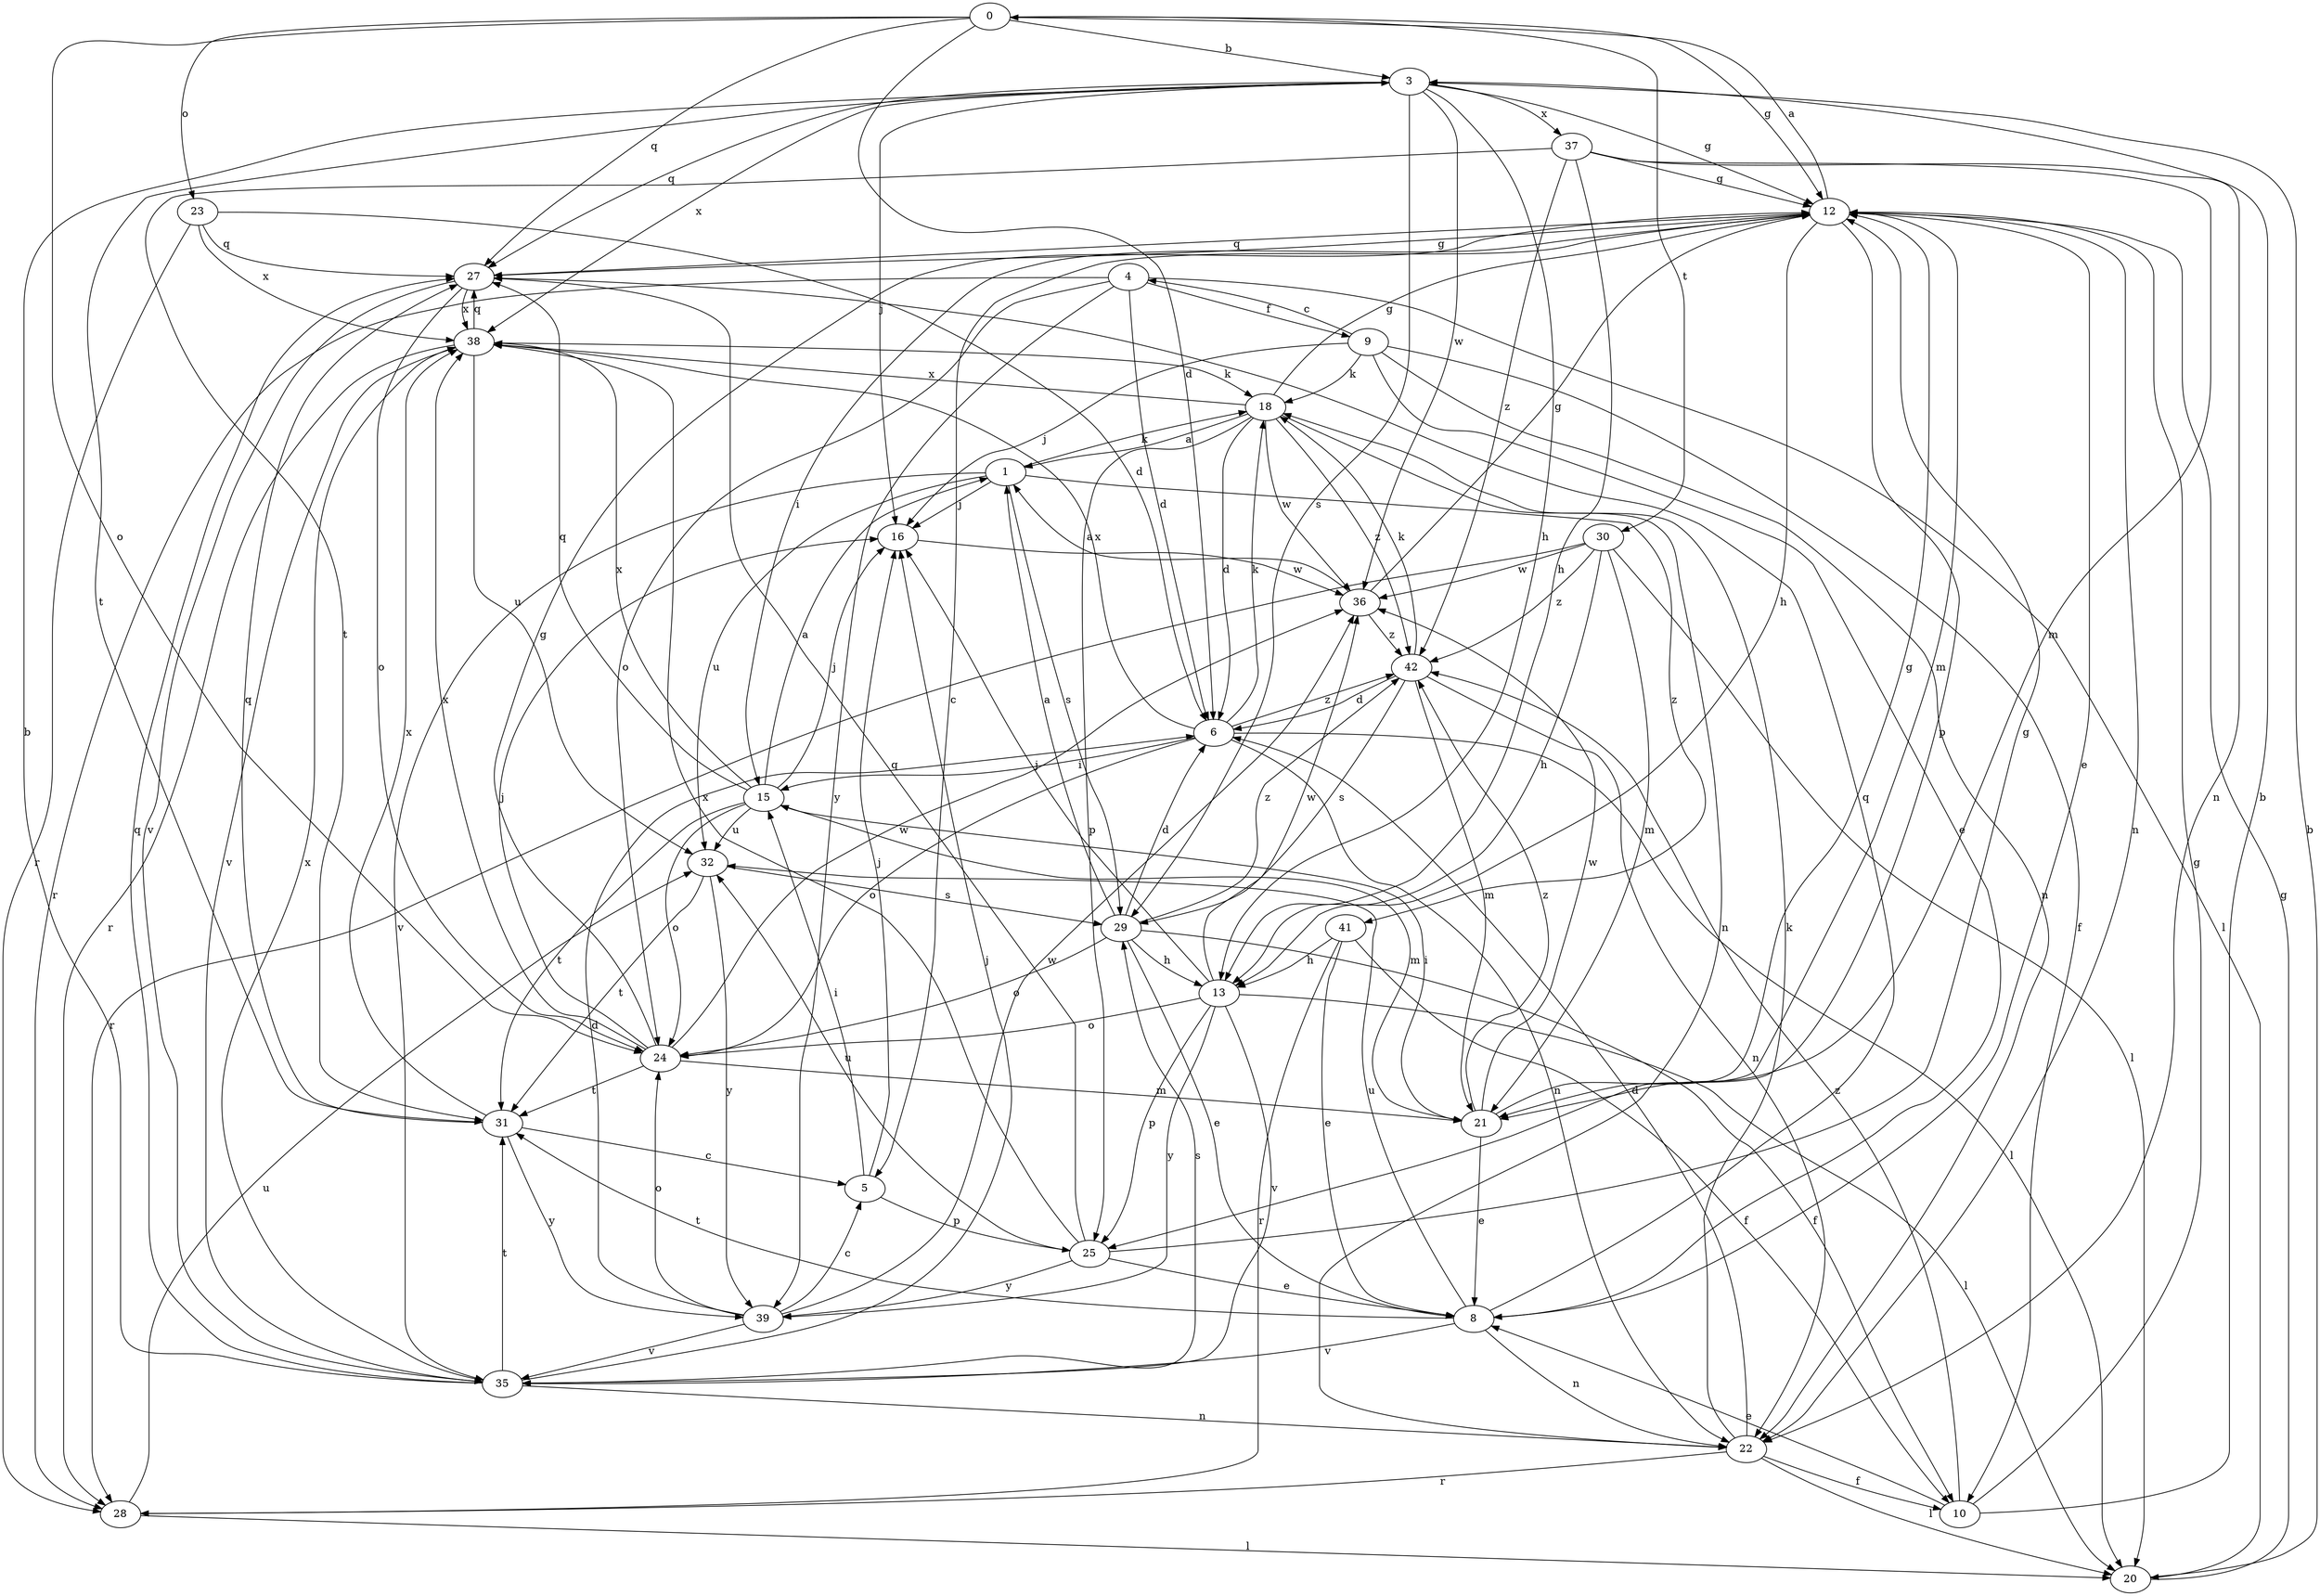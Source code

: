 strict digraph  {
0;
1;
3;
4;
5;
6;
8;
9;
10;
12;
13;
15;
16;
18;
20;
21;
22;
23;
24;
25;
27;
28;
29;
30;
31;
32;
35;
36;
37;
38;
39;
41;
42;
0 -> 3  [label=b];
0 -> 6  [label=d];
0 -> 12  [label=g];
0 -> 23  [label=o];
0 -> 24  [label=o];
0 -> 27  [label=q];
0 -> 30  [label=t];
1 -> 16  [label=j];
1 -> 18  [label=k];
1 -> 29  [label=s];
1 -> 32  [label=u];
1 -> 35  [label=v];
1 -> 41  [label=z];
3 -> 12  [label=g];
3 -> 13  [label=h];
3 -> 16  [label=j];
3 -> 27  [label=q];
3 -> 29  [label=s];
3 -> 31  [label=t];
3 -> 36  [label=w];
3 -> 37  [label=x];
3 -> 38  [label=x];
4 -> 6  [label=d];
4 -> 9  [label=f];
4 -> 20  [label=l];
4 -> 24  [label=o];
4 -> 28  [label=r];
4 -> 39  [label=y];
5 -> 15  [label=i];
5 -> 16  [label=j];
5 -> 25  [label=p];
6 -> 15  [label=i];
6 -> 18  [label=k];
6 -> 20  [label=l];
6 -> 22  [label=n];
6 -> 24  [label=o];
6 -> 38  [label=x];
6 -> 42  [label=z];
8 -> 22  [label=n];
8 -> 27  [label=q];
8 -> 31  [label=t];
8 -> 32  [label=u];
8 -> 35  [label=v];
9 -> 4  [label=c];
9 -> 8  [label=e];
9 -> 10  [label=f];
9 -> 16  [label=j];
9 -> 18  [label=k];
9 -> 22  [label=n];
10 -> 3  [label=b];
10 -> 8  [label=e];
10 -> 12  [label=g];
10 -> 42  [label=z];
12 -> 0  [label=a];
12 -> 5  [label=c];
12 -> 8  [label=e];
12 -> 13  [label=h];
12 -> 15  [label=i];
12 -> 21  [label=m];
12 -> 22  [label=n];
12 -> 25  [label=p];
12 -> 27  [label=q];
13 -> 16  [label=j];
13 -> 20  [label=l];
13 -> 24  [label=o];
13 -> 25  [label=p];
13 -> 35  [label=v];
13 -> 36  [label=w];
13 -> 39  [label=y];
15 -> 1  [label=a];
15 -> 16  [label=j];
15 -> 21  [label=m];
15 -> 24  [label=o];
15 -> 27  [label=q];
15 -> 31  [label=t];
15 -> 32  [label=u];
15 -> 38  [label=x];
16 -> 36  [label=w];
18 -> 1  [label=a];
18 -> 6  [label=d];
18 -> 12  [label=g];
18 -> 22  [label=n];
18 -> 25  [label=p];
18 -> 36  [label=w];
18 -> 38  [label=x];
18 -> 42  [label=z];
20 -> 3  [label=b];
20 -> 12  [label=g];
21 -> 8  [label=e];
21 -> 12  [label=g];
21 -> 15  [label=i];
21 -> 36  [label=w];
21 -> 42  [label=z];
22 -> 6  [label=d];
22 -> 10  [label=f];
22 -> 18  [label=k];
22 -> 20  [label=l];
22 -> 28  [label=r];
23 -> 6  [label=d];
23 -> 27  [label=q];
23 -> 28  [label=r];
23 -> 38  [label=x];
24 -> 12  [label=g];
24 -> 16  [label=j];
24 -> 21  [label=m];
24 -> 31  [label=t];
24 -> 36  [label=w];
24 -> 38  [label=x];
25 -> 8  [label=e];
25 -> 12  [label=g];
25 -> 27  [label=q];
25 -> 32  [label=u];
25 -> 38  [label=x];
25 -> 39  [label=y];
27 -> 12  [label=g];
27 -> 24  [label=o];
27 -> 35  [label=v];
27 -> 38  [label=x];
28 -> 20  [label=l];
28 -> 32  [label=u];
29 -> 1  [label=a];
29 -> 6  [label=d];
29 -> 8  [label=e];
29 -> 10  [label=f];
29 -> 13  [label=h];
29 -> 24  [label=o];
29 -> 42  [label=z];
30 -> 13  [label=h];
30 -> 20  [label=l];
30 -> 21  [label=m];
30 -> 28  [label=r];
30 -> 36  [label=w];
30 -> 42  [label=z];
31 -> 5  [label=c];
31 -> 27  [label=q];
31 -> 38  [label=x];
31 -> 39  [label=y];
32 -> 29  [label=s];
32 -> 31  [label=t];
32 -> 39  [label=y];
35 -> 3  [label=b];
35 -> 16  [label=j];
35 -> 22  [label=n];
35 -> 27  [label=q];
35 -> 29  [label=s];
35 -> 31  [label=t];
35 -> 38  [label=x];
36 -> 1  [label=a];
36 -> 12  [label=g];
36 -> 42  [label=z];
37 -> 12  [label=g];
37 -> 13  [label=h];
37 -> 21  [label=m];
37 -> 22  [label=n];
37 -> 31  [label=t];
37 -> 42  [label=z];
38 -> 18  [label=k];
38 -> 27  [label=q];
38 -> 28  [label=r];
38 -> 32  [label=u];
38 -> 35  [label=v];
39 -> 5  [label=c];
39 -> 6  [label=d];
39 -> 24  [label=o];
39 -> 35  [label=v];
39 -> 36  [label=w];
41 -> 8  [label=e];
41 -> 10  [label=f];
41 -> 13  [label=h];
41 -> 28  [label=r];
42 -> 6  [label=d];
42 -> 18  [label=k];
42 -> 21  [label=m];
42 -> 22  [label=n];
42 -> 29  [label=s];
}
